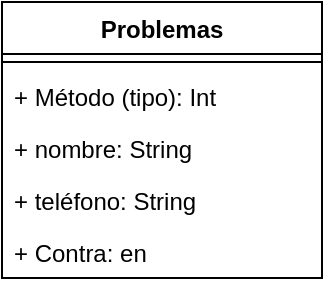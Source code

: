 <mxfile version="22.0.8" type="github">
  <diagram name="Página-1" id="B6JyDYfuaR4T67dyC2_I">
    <mxGraphModel dx="1106" dy="613" grid="1" gridSize="10" guides="1" tooltips="1" connect="1" arrows="1" fold="1" page="1" pageScale="1" pageWidth="827" pageHeight="1169" math="0" shadow="0">
      <root>
        <mxCell id="0" />
        <mxCell id="1" parent="0" />
        <mxCell id="ZeTGr8I9CNjk6_jCJnfP-1" value="Problemas" style="swimlane;fontStyle=1;align=center;verticalAlign=top;childLayout=stackLayout;horizontal=1;startSize=26;horizontalStack=0;resizeParent=1;resizeParentMax=0;resizeLast=0;collapsible=1;marginBottom=0;whiteSpace=wrap;html=1;" vertex="1" parent="1">
          <mxGeometry x="330" y="270" width="160" height="138" as="geometry" />
        </mxCell>
        <mxCell id="ZeTGr8I9CNjk6_jCJnfP-3" value="" style="line;strokeWidth=1;fillColor=none;align=left;verticalAlign=middle;spacingTop=-1;spacingLeft=3;spacingRight=3;rotatable=0;labelPosition=right;points=[];portConstraint=eastwest;strokeColor=inherit;" vertex="1" parent="ZeTGr8I9CNjk6_jCJnfP-1">
          <mxGeometry y="26" width="160" height="8" as="geometry" />
        </mxCell>
        <mxCell id="ZeTGr8I9CNjk6_jCJnfP-4" value="+ Método (tipo): Int" style="text;strokeColor=none;fillColor=none;align=left;verticalAlign=top;spacingLeft=4;spacingRight=4;overflow=hidden;rotatable=0;points=[[0,0.5],[1,0.5]];portConstraint=eastwest;whiteSpace=wrap;html=1;" vertex="1" parent="ZeTGr8I9CNjk6_jCJnfP-1">
          <mxGeometry y="34" width="160" height="26" as="geometry" />
        </mxCell>
        <mxCell id="ZeTGr8I9CNjk6_jCJnfP-2" value="+ nombre: String" style="text;strokeColor=none;fillColor=none;align=left;verticalAlign=top;spacingLeft=4;spacingRight=4;overflow=hidden;rotatable=0;points=[[0,0.5],[1,0.5]];portConstraint=eastwest;whiteSpace=wrap;html=1;" vertex="1" parent="ZeTGr8I9CNjk6_jCJnfP-1">
          <mxGeometry y="60" width="160" height="26" as="geometry" />
        </mxCell>
        <mxCell id="ZeTGr8I9CNjk6_jCJnfP-5" value="+ teléfono: String" style="text;strokeColor=none;fillColor=none;align=left;verticalAlign=top;spacingLeft=4;spacingRight=4;overflow=hidden;rotatable=0;points=[[0,0.5],[1,0.5]];portConstraint=eastwest;whiteSpace=wrap;html=1;" vertex="1" parent="ZeTGr8I9CNjk6_jCJnfP-1">
          <mxGeometry y="86" width="160" height="26" as="geometry" />
        </mxCell>
        <mxCell id="ZeTGr8I9CNjk6_jCJnfP-6" value="+ Contra: en" style="text;strokeColor=none;fillColor=none;align=left;verticalAlign=top;spacingLeft=4;spacingRight=4;overflow=hidden;rotatable=0;points=[[0,0.5],[1,0.5]];portConstraint=eastwest;whiteSpace=wrap;html=1;" vertex="1" parent="ZeTGr8I9CNjk6_jCJnfP-1">
          <mxGeometry y="112" width="160" height="26" as="geometry" />
        </mxCell>
      </root>
    </mxGraphModel>
  </diagram>
</mxfile>
